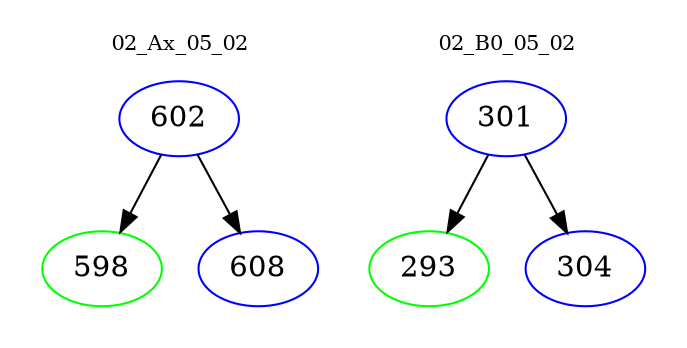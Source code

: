 digraph{
subgraph cluster_0 {
color = white
label = "02_Ax_05_02";
fontsize=10;
T0_602 [label="602", color="blue"]
T0_602 -> T0_598 [color="black"]
T0_598 [label="598", color="green"]
T0_602 -> T0_608 [color="black"]
T0_608 [label="608", color="blue"]
}
subgraph cluster_1 {
color = white
label = "02_B0_05_02";
fontsize=10;
T1_301 [label="301", color="blue"]
T1_301 -> T1_293 [color="black"]
T1_293 [label="293", color="green"]
T1_301 -> T1_304 [color="black"]
T1_304 [label="304", color="blue"]
}
}
